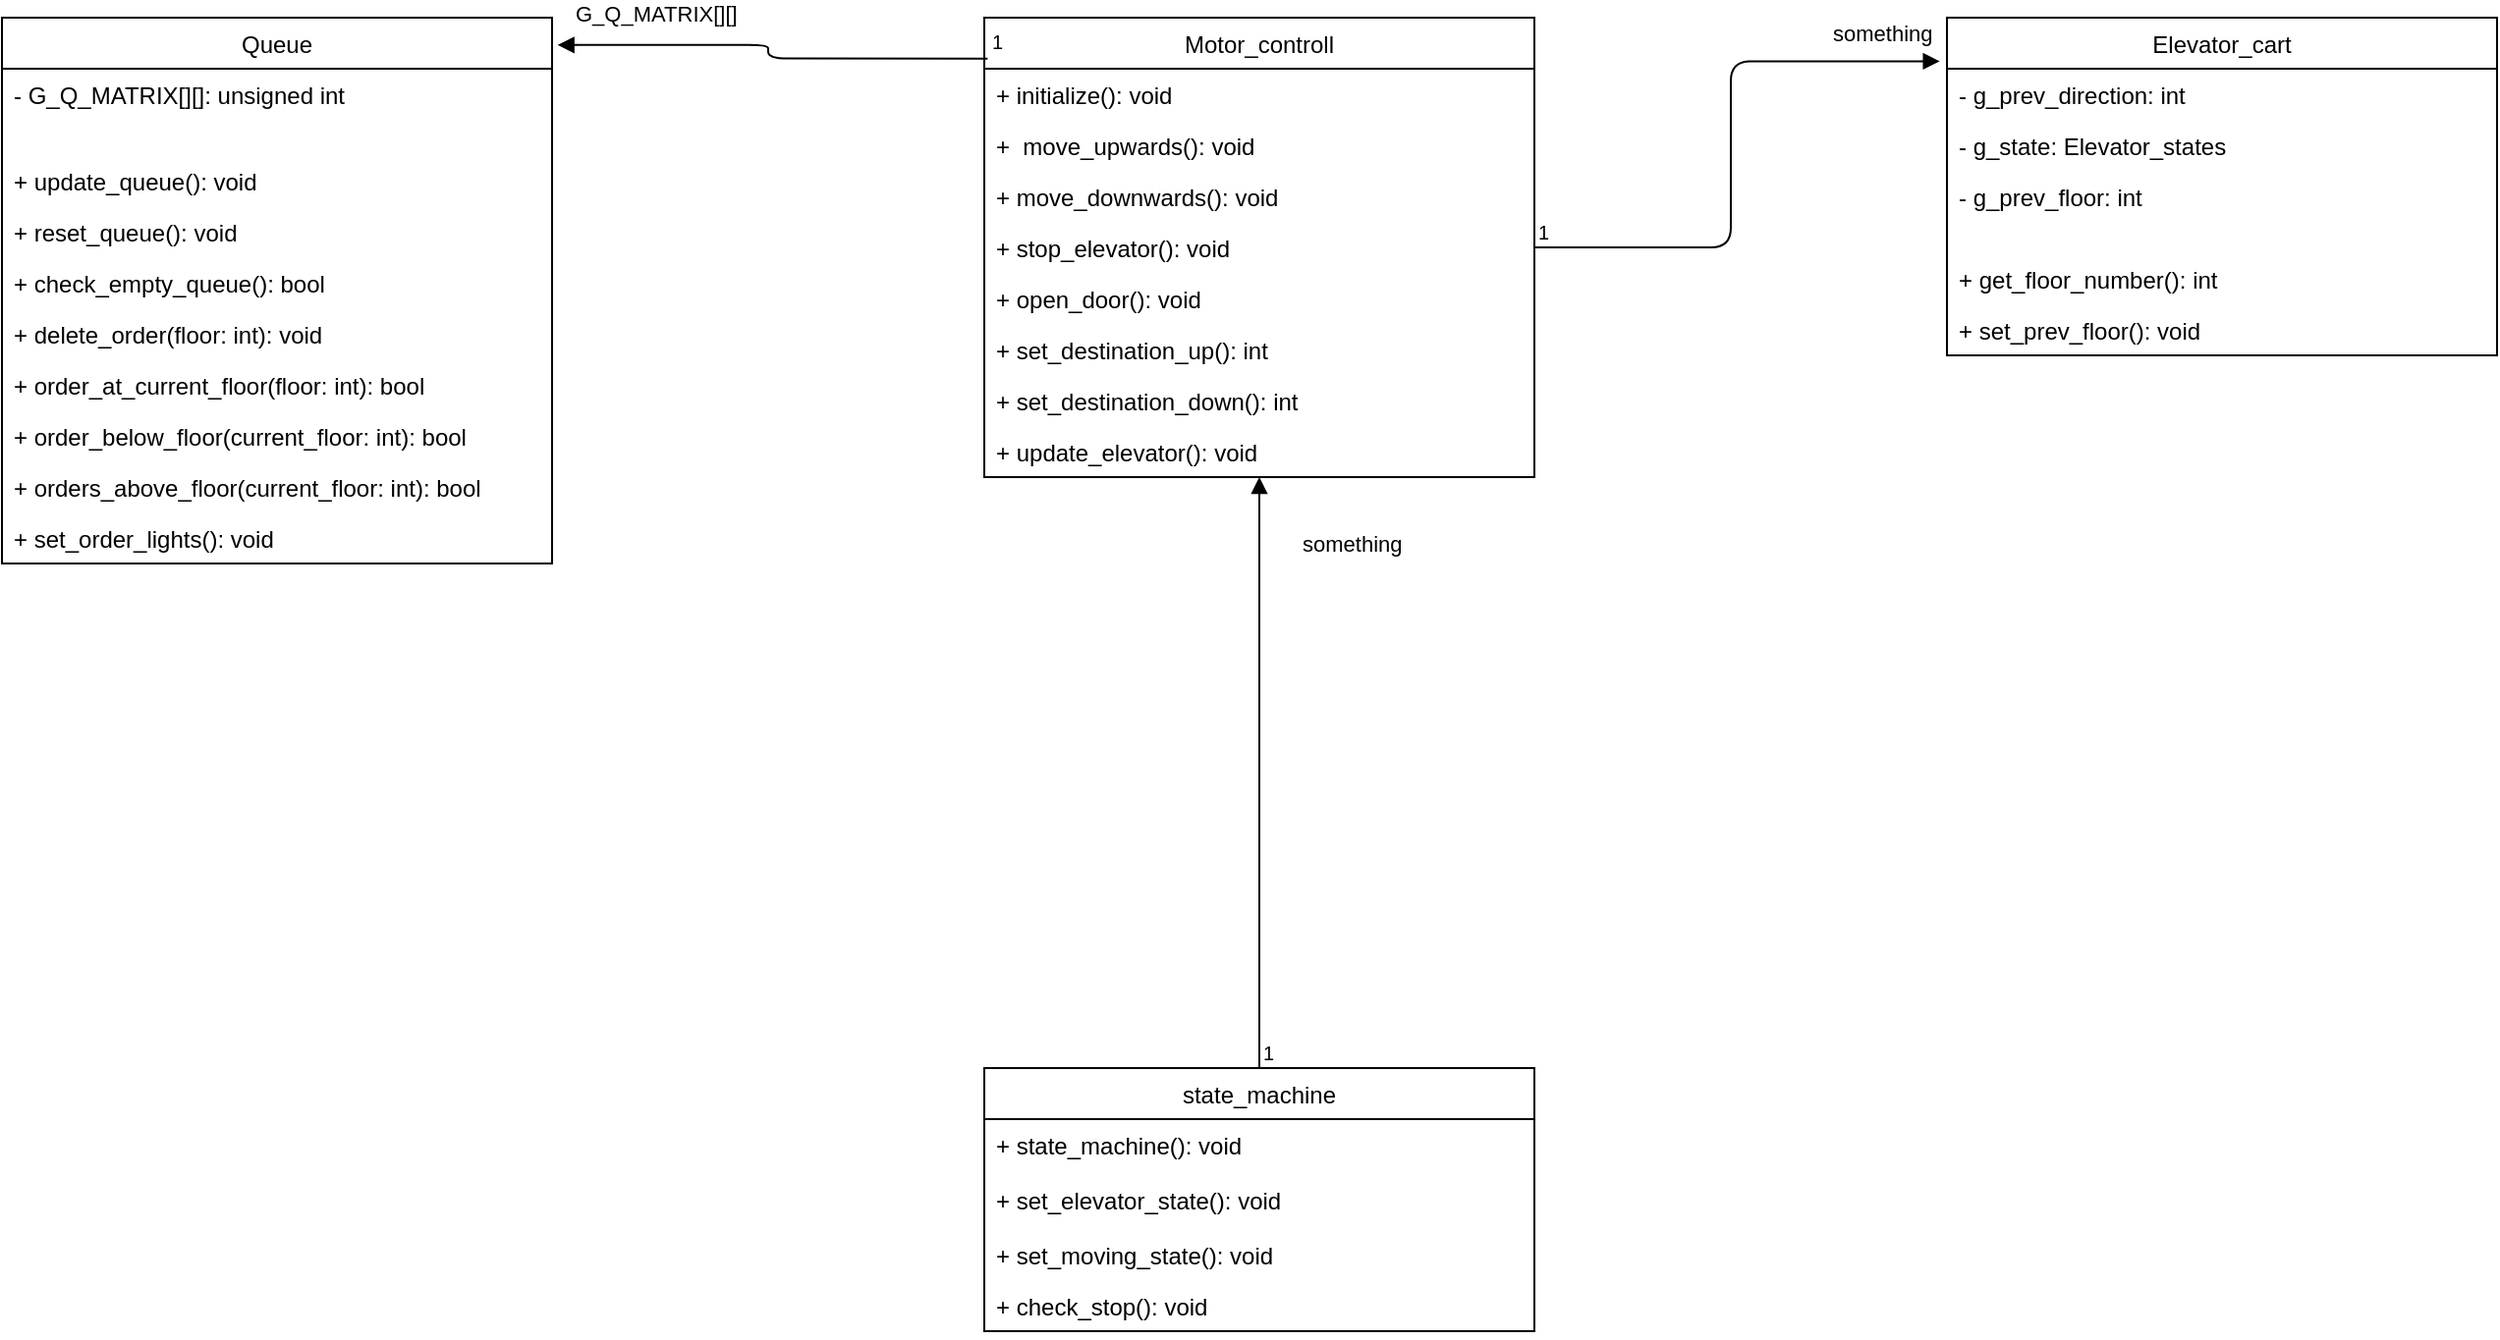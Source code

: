 <mxfile version="12.7.4" type="github">
  <diagram id="C5RBs43oDa-KdzZeNtuy" name="Page-1">
    <mxGraphModel dx="1769" dy="581" grid="1" gridSize="10" guides="1" tooltips="1" connect="1" arrows="1" fold="1" page="1" pageScale="1" pageWidth="827" pageHeight="1169" math="0" shadow="0">
      <root>
        <mxCell id="WIyWlLk6GJQsqaUBKTNV-0" />
        <mxCell id="WIyWlLk6GJQsqaUBKTNV-1" parent="WIyWlLk6GJQsqaUBKTNV-0" />
        <mxCell id="ibPHo0aQELUF-KLZQnTK-6" value="Elevator_cart" style="swimlane;fontStyle=0;childLayout=stackLayout;horizontal=1;startSize=26;fillColor=none;horizontalStack=0;resizeParent=1;resizeParentMax=0;resizeLast=0;collapsible=1;marginBottom=0;" parent="WIyWlLk6GJQsqaUBKTNV-1" vertex="1">
          <mxGeometry x="230" y="585" width="280" height="172" as="geometry">
            <mxRectangle x="580" y="680" width="60" height="26" as="alternateBounds" />
          </mxGeometry>
        </mxCell>
        <mxCell id="Wdt30QzYhWDebCyuKiSq-3" value="- g_prev_direction: int" style="text;strokeColor=none;fillColor=none;align=left;verticalAlign=top;spacingLeft=4;spacingRight=4;overflow=hidden;rotatable=0;points=[[0,0.5],[1,0.5]];portConstraint=eastwest;" parent="ibPHo0aQELUF-KLZQnTK-6" vertex="1">
          <mxGeometry y="26" width="280" height="26" as="geometry" />
        </mxCell>
        <mxCell id="Wdt30QzYhWDebCyuKiSq-13" value="- g_state: Elevator_states" style="text;strokeColor=none;fillColor=none;align=left;verticalAlign=top;spacingLeft=4;spacingRight=4;overflow=hidden;rotatable=0;points=[[0,0.5],[1,0.5]];portConstraint=eastwest;" parent="ibPHo0aQELUF-KLZQnTK-6" vertex="1">
          <mxGeometry y="52" width="280" height="26" as="geometry" />
        </mxCell>
        <mxCell id="Wdt30QzYhWDebCyuKiSq-4" value="- g_prev_floor: int" style="text;strokeColor=none;fillColor=none;align=left;verticalAlign=top;spacingLeft=4;spacingRight=4;overflow=hidden;rotatable=0;points=[[0,0.5],[1,0.5]];portConstraint=eastwest;" parent="ibPHo0aQELUF-KLZQnTK-6" vertex="1">
          <mxGeometry y="78" width="280" height="42" as="geometry" />
        </mxCell>
        <mxCell id="Wdt30QzYhWDebCyuKiSq-1" value="+ get_floor_number(): int" style="text;strokeColor=none;fillColor=none;align=left;verticalAlign=top;spacingLeft=4;spacingRight=4;overflow=hidden;rotatable=0;points=[[0,0.5],[1,0.5]];portConstraint=eastwest;" parent="ibPHo0aQELUF-KLZQnTK-6" vertex="1">
          <mxGeometry y="120" width="280" height="26" as="geometry" />
        </mxCell>
        <mxCell id="Wdt30QzYhWDebCyuKiSq-2" value="+ set_prev_floor(): void" style="text;strokeColor=none;fillColor=none;align=left;verticalAlign=top;spacingLeft=4;spacingRight=4;overflow=hidden;rotatable=0;points=[[0,0.5],[1,0.5]];portConstraint=eastwest;" parent="ibPHo0aQELUF-KLZQnTK-6" vertex="1">
          <mxGeometry y="146" width="280" height="26" as="geometry" />
        </mxCell>
        <mxCell id="1gqBwJQMLgKGm5e47WDI-22" value="Queue" style="swimlane;fontStyle=0;childLayout=stackLayout;horizontal=1;startSize=26;fillColor=none;horizontalStack=0;resizeParent=1;resizeParentMax=0;resizeLast=0;collapsible=1;marginBottom=0;" parent="WIyWlLk6GJQsqaUBKTNV-1" vertex="1">
          <mxGeometry x="-760" y="585" width="280" height="278" as="geometry" />
        </mxCell>
        <mxCell id="Wdt30QzYhWDebCyuKiSq-15" value="- G_Q_MATRIX[][]: unsigned int" style="text;strokeColor=none;fillColor=none;align=left;verticalAlign=top;spacingLeft=4;spacingRight=4;overflow=hidden;rotatable=0;points=[[0,0.5],[1,0.5]];portConstraint=eastwest;perimeterSpacing=1;" parent="1gqBwJQMLgKGm5e47WDI-22" vertex="1">
          <mxGeometry y="26" width="280" height="44" as="geometry" />
        </mxCell>
        <mxCell id="1gqBwJQMLgKGm5e47WDI-42" value="+ update_queue(): void" style="text;strokeColor=none;fillColor=none;align=left;verticalAlign=top;spacingLeft=4;spacingRight=4;overflow=hidden;rotatable=0;points=[[0,0.5],[1,0.5]];portConstraint=eastwest;" parent="1gqBwJQMLgKGm5e47WDI-22" vertex="1">
          <mxGeometry y="70" width="280" height="26" as="geometry" />
        </mxCell>
        <mxCell id="1gqBwJQMLgKGm5e47WDI-104" value="+ reset_queue(): void" style="text;strokeColor=none;fillColor=none;align=left;verticalAlign=top;spacingLeft=4;spacingRight=4;overflow=hidden;rotatable=0;points=[[0,0.5],[1,0.5]];portConstraint=eastwest;" parent="1gqBwJQMLgKGm5e47WDI-22" vertex="1">
          <mxGeometry y="96" width="280" height="26" as="geometry" />
        </mxCell>
        <mxCell id="1gqBwJQMLgKGm5e47WDI-57" value="+ check_empty_queue(): bool" style="text;strokeColor=none;fillColor=none;align=left;verticalAlign=top;spacingLeft=4;spacingRight=4;overflow=hidden;rotatable=0;points=[[0,0.5],[1,0.5]];portConstraint=eastwest;" parent="1gqBwJQMLgKGm5e47WDI-22" vertex="1">
          <mxGeometry y="122" width="280" height="26" as="geometry" />
        </mxCell>
        <mxCell id="Wdt30QzYhWDebCyuKiSq-19" value="+ delete_order(floor: int): void" style="text;strokeColor=none;fillColor=none;align=left;verticalAlign=top;spacingLeft=4;spacingRight=4;overflow=hidden;rotatable=0;points=[[0,0.5],[1,0.5]];portConstraint=eastwest;" parent="1gqBwJQMLgKGm5e47WDI-22" vertex="1">
          <mxGeometry y="148" width="280" height="26" as="geometry" />
        </mxCell>
        <mxCell id="Wdt30QzYhWDebCyuKiSq-18" value="+ order_at_current_floor(floor: int): bool" style="text;strokeColor=none;fillColor=none;align=left;verticalAlign=top;spacingLeft=4;spacingRight=4;overflow=hidden;rotatable=0;points=[[0,0.5],[1,0.5]];portConstraint=eastwest;" parent="1gqBwJQMLgKGm5e47WDI-22" vertex="1">
          <mxGeometry y="174" width="280" height="26" as="geometry" />
        </mxCell>
        <mxCell id="Wdt30QzYhWDebCyuKiSq-20" value="+ order_below_floor(current_floor: int): bool" style="text;strokeColor=none;fillColor=none;align=left;verticalAlign=top;spacingLeft=4;spacingRight=4;overflow=hidden;rotatable=0;points=[[0,0.5],[1,0.5]];portConstraint=eastwest;" parent="1gqBwJQMLgKGm5e47WDI-22" vertex="1">
          <mxGeometry y="200" width="280" height="26" as="geometry" />
        </mxCell>
        <mxCell id="Wdt30QzYhWDebCyuKiSq-14" value="+ orders_above_floor(current_floor: int): bool" style="text;strokeColor=none;fillColor=none;align=left;verticalAlign=top;spacingLeft=4;spacingRight=4;overflow=hidden;rotatable=0;points=[[0,0.5],[1,0.5]];portConstraint=eastwest;" parent="1gqBwJQMLgKGm5e47WDI-22" vertex="1">
          <mxGeometry y="226" width="280" height="26" as="geometry" />
        </mxCell>
        <mxCell id="wHuOjt5z84ehpNHMp7M6-4" value="+ set_order_lights(): void" style="text;strokeColor=none;fillColor=none;align=left;verticalAlign=top;spacingLeft=4;spacingRight=4;overflow=hidden;rotatable=0;points=[[0,0.5],[1,0.5]];portConstraint=eastwest;" vertex="1" parent="1gqBwJQMLgKGm5e47WDI-22">
          <mxGeometry y="252" width="280" height="26" as="geometry" />
        </mxCell>
        <mxCell id="1gqBwJQMLgKGm5e47WDI-25" value="state_machine" style="swimlane;fontStyle=0;childLayout=stackLayout;horizontal=1;startSize=26;fillColor=none;horizontalStack=0;resizeParent=1;resizeParentMax=0;resizeLast=0;collapsible=1;marginBottom=0;" parent="WIyWlLk6GJQsqaUBKTNV-1" vertex="1">
          <mxGeometry x="-260" y="1120" width="280" height="134" as="geometry" />
        </mxCell>
        <mxCell id="1gqBwJQMLgKGm5e47WDI-100" value="+ state_machine(): void" style="text;strokeColor=none;fillColor=none;align=left;verticalAlign=top;spacingLeft=4;spacingRight=4;overflow=hidden;rotatable=0;points=[[0,0.5],[1,0.5]];portConstraint=eastwest;" parent="1gqBwJQMLgKGm5e47WDI-25" vertex="1">
          <mxGeometry y="26" width="280" height="28" as="geometry" />
        </mxCell>
        <mxCell id="1gqBwJQMLgKGm5e47WDI-101" value="+ set_elevator_state(): void" style="text;strokeColor=none;fillColor=none;align=left;verticalAlign=top;spacingLeft=4;spacingRight=4;overflow=hidden;rotatable=0;points=[[0,0.5],[1,0.5]];portConstraint=eastwest;" parent="1gqBwJQMLgKGm5e47WDI-25" vertex="1">
          <mxGeometry y="54" width="280" height="28" as="geometry" />
        </mxCell>
        <mxCell id="1gqBwJQMLgKGm5e47WDI-52" value="+ set_moving_state(): void" style="text;strokeColor=none;fillColor=none;align=left;verticalAlign=top;spacingLeft=4;spacingRight=4;overflow=hidden;rotatable=0;points=[[0,0.5],[1,0.5]];portConstraint=eastwest;" parent="1gqBwJQMLgKGm5e47WDI-25" vertex="1">
          <mxGeometry y="82" width="280" height="26" as="geometry" />
        </mxCell>
        <mxCell id="Wdt30QzYhWDebCyuKiSq-0" value="+ check_stop(): void" style="text;strokeColor=none;fillColor=none;align=left;verticalAlign=top;spacingLeft=4;spacingRight=4;overflow=hidden;rotatable=0;points=[[0,0.5],[1,0.5]];portConstraint=eastwest;" parent="1gqBwJQMLgKGm5e47WDI-25" vertex="1">
          <mxGeometry y="108" width="280" height="26" as="geometry" />
        </mxCell>
        <mxCell id="1gqBwJQMLgKGm5e47WDI-51" value="Motor_controll" style="swimlane;fontStyle=0;childLayout=stackLayout;horizontal=1;startSize=26;fillColor=none;horizontalStack=0;resizeParent=1;resizeParentMax=0;resizeLast=0;collapsible=1;marginBottom=0;" parent="WIyWlLk6GJQsqaUBKTNV-1" vertex="1">
          <mxGeometry x="-260" y="585" width="280" height="234" as="geometry" />
        </mxCell>
        <mxCell id="wHuOjt5z84ehpNHMp7M6-1" value="+ initialize(): void" style="text;strokeColor=none;fillColor=none;align=left;verticalAlign=top;spacingLeft=4;spacingRight=4;overflow=hidden;rotatable=0;points=[[0,0.5],[1,0.5]];portConstraint=eastwest;" vertex="1" parent="1gqBwJQMLgKGm5e47WDI-51">
          <mxGeometry y="26" width="280" height="26" as="geometry" />
        </mxCell>
        <mxCell id="1gqBwJQMLgKGm5e47WDI-56" value="+  move_upwards(): void" style="text;strokeColor=none;fillColor=none;align=left;verticalAlign=top;spacingLeft=4;spacingRight=4;overflow=hidden;rotatable=0;points=[[0,0.5],[1,0.5]];portConstraint=eastwest;" parent="1gqBwJQMLgKGm5e47WDI-51" vertex="1">
          <mxGeometry y="52" width="280" height="26" as="geometry" />
        </mxCell>
        <mxCell id="1gqBwJQMLgKGm5e47WDI-58" value="+ move_downwards(): void" style="text;strokeColor=none;fillColor=none;align=left;verticalAlign=top;spacingLeft=4;spacingRight=4;overflow=hidden;rotatable=0;points=[[0,0.5],[1,0.5]];portConstraint=eastwest;" parent="1gqBwJQMLgKGm5e47WDI-51" vertex="1">
          <mxGeometry y="78" width="280" height="26" as="geometry" />
        </mxCell>
        <mxCell id="wHuOjt5z84ehpNHMp7M6-2" value="+ stop_elevator(): void" style="text;strokeColor=none;fillColor=none;align=left;verticalAlign=top;spacingLeft=4;spacingRight=4;overflow=hidden;rotatable=0;points=[[0,0.5],[1,0.5]];portConstraint=eastwest;" vertex="1" parent="1gqBwJQMLgKGm5e47WDI-51">
          <mxGeometry y="104" width="280" height="26" as="geometry" />
        </mxCell>
        <mxCell id="Wdt30QzYhWDebCyuKiSq-12" value="+ open_door(): void" style="text;strokeColor=none;fillColor=none;align=left;verticalAlign=top;spacingLeft=4;spacingRight=4;overflow=hidden;rotatable=0;points=[[0,0.5],[1,0.5]];portConstraint=eastwest;" parent="1gqBwJQMLgKGm5e47WDI-51" vertex="1">
          <mxGeometry y="130" width="280" height="26" as="geometry" />
        </mxCell>
        <mxCell id="1gqBwJQMLgKGm5e47WDI-29" value="+ set_destination_up(): int" style="text;strokeColor=none;fillColor=none;align=left;verticalAlign=top;spacingLeft=4;spacingRight=4;overflow=hidden;rotatable=0;points=[[0,0.5],[1,0.5]];portConstraint=eastwest;" parent="1gqBwJQMLgKGm5e47WDI-51" vertex="1">
          <mxGeometry y="156" width="280" height="26" as="geometry" />
        </mxCell>
        <mxCell id="wHuOjt5z84ehpNHMp7M6-0" value="+ set_destination_down(): int" style="text;strokeColor=none;fillColor=none;align=left;verticalAlign=top;spacingLeft=4;spacingRight=4;overflow=hidden;rotatable=0;points=[[0,0.5],[1,0.5]];portConstraint=eastwest;" vertex="1" parent="1gqBwJQMLgKGm5e47WDI-51">
          <mxGeometry y="182" width="280" height="26" as="geometry" />
        </mxCell>
        <mxCell id="wHuOjt5z84ehpNHMp7M6-3" value="+ update_elevator(): void" style="text;strokeColor=none;fillColor=none;align=left;verticalAlign=top;spacingLeft=4;spacingRight=4;overflow=hidden;rotatable=0;points=[[0,0.5],[1,0.5]];portConstraint=eastwest;" vertex="1" parent="1gqBwJQMLgKGm5e47WDI-51">
          <mxGeometry y="208" width="280" height="26" as="geometry" />
        </mxCell>
        <mxCell id="wHuOjt5z84ehpNHMp7M6-7" value="G_Q_MATRIX[][]" style="endArrow=block;endFill=1;html=1;edgeStyle=orthogonalEdgeStyle;align=left;verticalAlign=top;exitX=0.006;exitY=0.089;exitDx=0;exitDy=0;exitPerimeter=0;entryX=1.01;entryY=0.05;entryDx=0;entryDy=0;entryPerimeter=0;" edge="1" parent="WIyWlLk6GJQsqaUBKTNV-1" source="1gqBwJQMLgKGm5e47WDI-51" target="1gqBwJQMLgKGm5e47WDI-22">
          <mxGeometry x="0.936" y="-29" relative="1" as="geometry">
            <mxPoint x="-370" y="830" as="sourcePoint" />
            <mxPoint x="-530" y="830" as="targetPoint" />
            <mxPoint as="offset" />
          </mxGeometry>
        </mxCell>
        <mxCell id="wHuOjt5z84ehpNHMp7M6-8" value="1" style="resizable=0;html=1;align=left;verticalAlign=bottom;labelBackgroundColor=#ffffff;fontSize=10;" connectable="0" vertex="1" parent="wHuOjt5z84ehpNHMp7M6-7">
          <mxGeometry x="-1" relative="1" as="geometry" />
        </mxCell>
        <mxCell id="wHuOjt5z84ehpNHMp7M6-9" value="something" style="endArrow=block;endFill=1;html=1;edgeStyle=orthogonalEdgeStyle;align=left;verticalAlign=top;" edge="1" parent="WIyWlLk6GJQsqaUBKTNV-1" source="1gqBwJQMLgKGm5e47WDI-25" target="wHuOjt5z84ehpNHMp7M6-3">
          <mxGeometry x="0.861" y="-20" relative="1" as="geometry">
            <mxPoint x="20.0" y="916.926" as="sourcePoint" />
            <mxPoint x="-198.88" y="910.0" as="targetPoint" />
            <mxPoint as="offset" />
            <Array as="points">
              <mxPoint x="-120" y="900" />
              <mxPoint x="-120" y="900" />
            </Array>
          </mxGeometry>
        </mxCell>
        <mxCell id="wHuOjt5z84ehpNHMp7M6-10" value="1" style="resizable=0;html=1;align=left;verticalAlign=bottom;labelBackgroundColor=#ffffff;fontSize=10;" connectable="0" vertex="1" parent="wHuOjt5z84ehpNHMp7M6-9">
          <mxGeometry x="-1" relative="1" as="geometry" />
        </mxCell>
        <mxCell id="wHuOjt5z84ehpNHMp7M6-13" value="something" style="endArrow=block;endFill=1;html=1;edgeStyle=orthogonalEdgeStyle;align=left;verticalAlign=top;entryX=-0.013;entryY=0.129;entryDx=0;entryDy=0;exitX=1;exitY=0.5;exitDx=0;exitDy=0;entryPerimeter=0;" edge="1" parent="WIyWlLk6GJQsqaUBKTNV-1" source="wHuOjt5z84ehpNHMp7M6-2" target="ibPHo0aQELUF-KLZQnTK-6">
          <mxGeometry x="0.626" y="27" relative="1" as="geometry">
            <mxPoint x="120.001" y="740.0" as="sourcePoint" />
            <mxPoint x="120.001" y="1041" as="targetPoint" />
            <mxPoint as="offset" />
            <Array as="points">
              <mxPoint x="120" y="702" />
              <mxPoint x="120" y="607" />
            </Array>
          </mxGeometry>
        </mxCell>
        <mxCell id="wHuOjt5z84ehpNHMp7M6-14" value="1" style="resizable=0;html=1;align=left;verticalAlign=bottom;labelBackgroundColor=#ffffff;fontSize=10;" connectable="0" vertex="1" parent="wHuOjt5z84ehpNHMp7M6-13">
          <mxGeometry x="-1" relative="1" as="geometry" />
        </mxCell>
      </root>
    </mxGraphModel>
  </diagram>
</mxfile>
